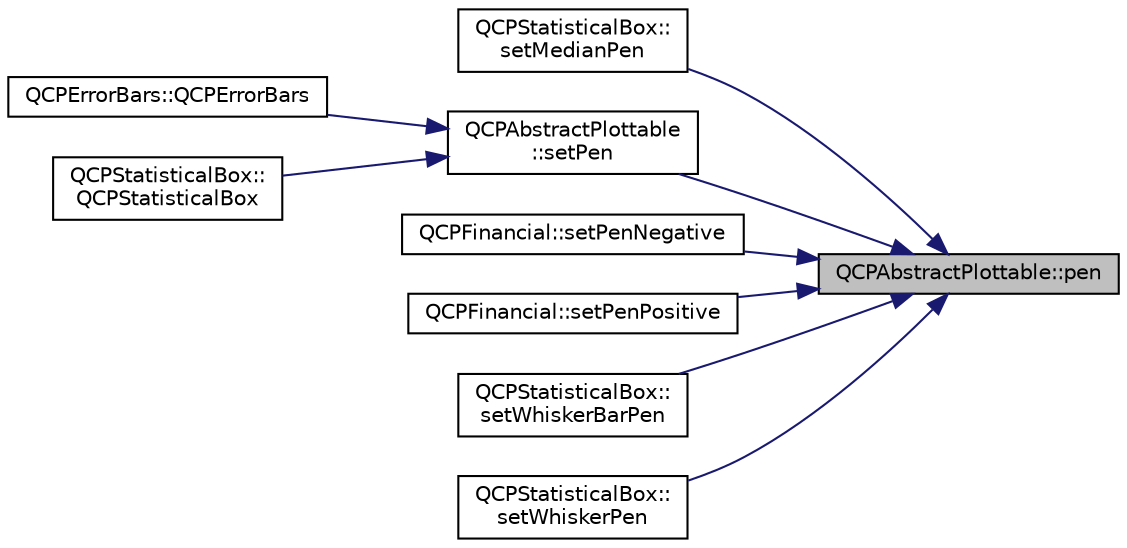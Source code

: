 digraph "QCPAbstractPlottable::pen"
{
 // LATEX_PDF_SIZE
  edge [fontname="Helvetica",fontsize="10",labelfontname="Helvetica",labelfontsize="10"];
  node [fontname="Helvetica",fontsize="10",shape=record];
  rankdir="RL";
  Node1 [label="QCPAbstractPlottable::pen",height=0.2,width=0.4,color="black", fillcolor="grey75", style="filled", fontcolor="black",tooltip=" "];
  Node1 -> Node2 [dir="back",color="midnightblue",fontsize="10",style="solid",fontname="Helvetica"];
  Node2 [label="QCPStatisticalBox::\lsetMedianPen",height=0.2,width=0.4,color="black", fillcolor="white", style="filled",URL="$classQCPStatisticalBox.html#a7260ac55b669f5d0a74f16d5ca84c52c",tooltip=" "];
  Node1 -> Node3 [dir="back",color="midnightblue",fontsize="10",style="solid",fontname="Helvetica"];
  Node3 [label="QCPAbstractPlottable\l::setPen",height=0.2,width=0.4,color="black", fillcolor="white", style="filled",URL="$classQCPAbstractPlottable.html#ab74b09ae4c0e7e13142fe4b5bf46cac7",tooltip=" "];
  Node3 -> Node4 [dir="back",color="midnightblue",fontsize="10",style="solid",fontname="Helvetica"];
  Node4 [label="QCPErrorBars::QCPErrorBars",height=0.2,width=0.4,color="black", fillcolor="white", style="filled",URL="$classQCPErrorBars.html#a5cdcc33e5f173780c3d657e96216e5c1",tooltip=" "];
  Node3 -> Node5 [dir="back",color="midnightblue",fontsize="10",style="solid",fontname="Helvetica"];
  Node5 [label="QCPStatisticalBox::\lQCPStatisticalBox",height=0.2,width=0.4,color="black", fillcolor="white", style="filled",URL="$classQCPStatisticalBox.html#a75c2b3e7fcd0741cc981693a2ba63b27",tooltip=" "];
  Node1 -> Node6 [dir="back",color="midnightblue",fontsize="10",style="solid",fontname="Helvetica"];
  Node6 [label="QCPFinancial::setPenNegative",height=0.2,width=0.4,color="black", fillcolor="white", style="filled",URL="$classQCPFinancial.html#afe5c07e94ccea01a75b3a2476993c346",tooltip=" "];
  Node1 -> Node7 [dir="back",color="midnightblue",fontsize="10",style="solid",fontname="Helvetica"];
  Node7 [label="QCPFinancial::setPenPositive",height=0.2,width=0.4,color="black", fillcolor="white", style="filled",URL="$classQCPFinancial.html#ac58aa3adc7a35aab0088764b840683e5",tooltip=" "];
  Node1 -> Node8 [dir="back",color="midnightblue",fontsize="10",style="solid",fontname="Helvetica"];
  Node8 [label="QCPStatisticalBox::\lsetWhiskerBarPen",height=0.2,width=0.4,color="black", fillcolor="white", style="filled",URL="$classQCPStatisticalBox.html#aa8d3e503897788e1abf68dc74b5f147f",tooltip=" "];
  Node1 -> Node9 [dir="back",color="midnightblue",fontsize="10",style="solid",fontname="Helvetica"];
  Node9 [label="QCPStatisticalBox::\lsetWhiskerPen",height=0.2,width=0.4,color="black", fillcolor="white", style="filled",URL="$classQCPStatisticalBox.html#a4a5034cb3b9b040444df05ab1684620b",tooltip=" "];
}
